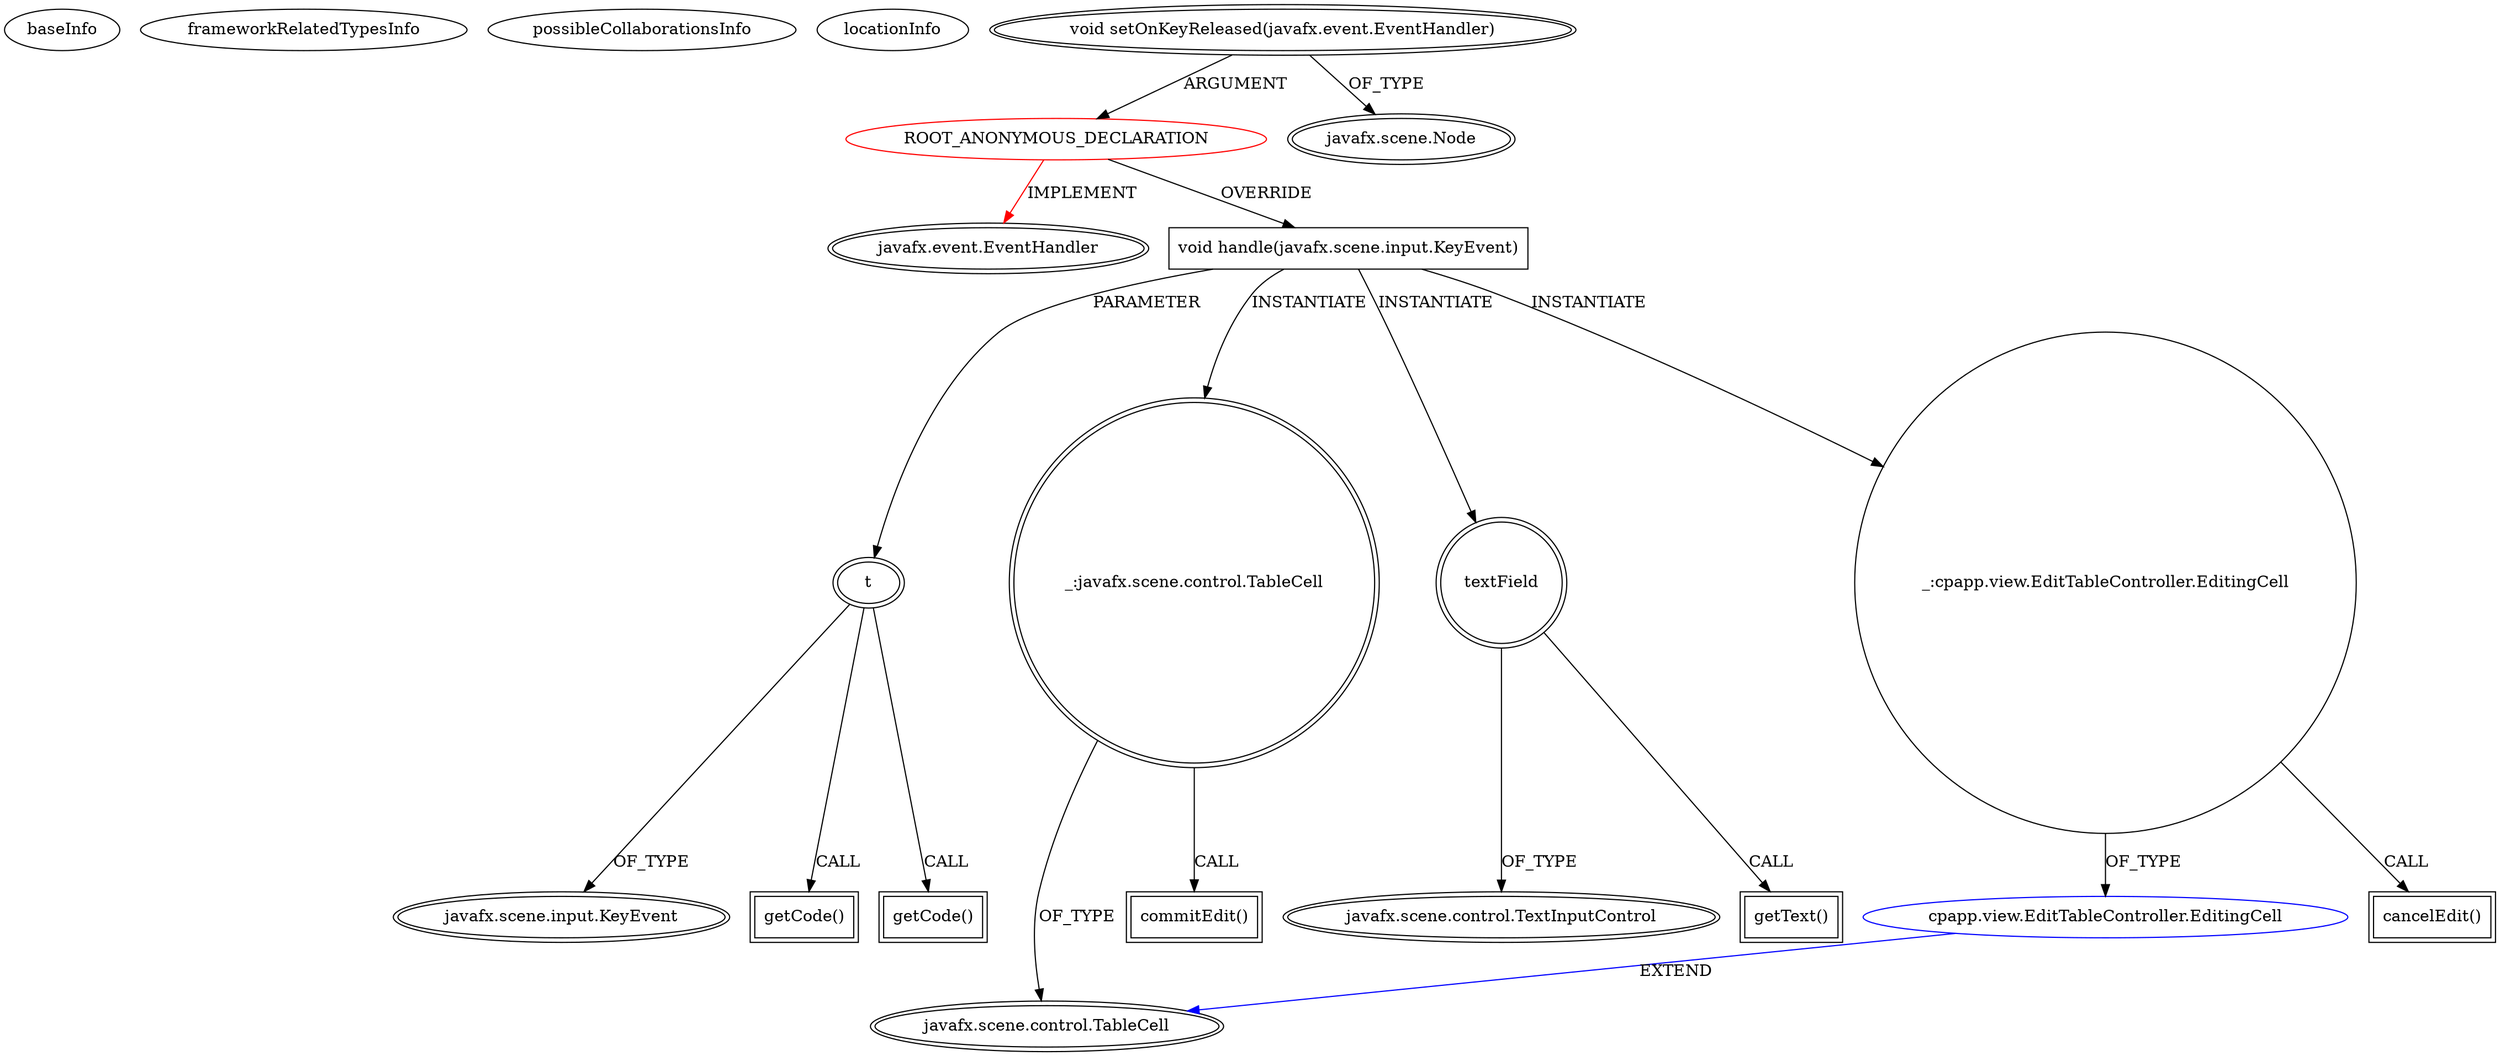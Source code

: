 digraph {
baseInfo[graphId=2756,category="extension_graph",isAnonymous=true,possibleRelation=true]
frameworkRelatedTypesInfo[0="javafx.event.EventHandler"]
possibleCollaborationsInfo[0="2756~OVERRIDING_METHOD_DECLARATION-METHOD_CALL-~javafx.event.EventHandler ~javafx.scene.control.TableCell ~true~false"]
locationInfo[projectName="gleba-cppoints",filePath="/gleba-cppoints/cppoints-master/src/cpapp/view/EditTableController.java",contextSignature="void createTextField()",graphId="2756"]
0[label="ROOT_ANONYMOUS_DECLARATION",vertexType="ROOT_ANONYMOUS_DECLARATION",isFrameworkType=false,color=red]
1[label="javafx.event.EventHandler",vertexType="FRAMEWORK_INTERFACE_TYPE",isFrameworkType=true,peripheries=2]
2[label="void setOnKeyReleased(javafx.event.EventHandler)",vertexType="OUTSIDE_CALL",isFrameworkType=true,peripheries=2]
3[label="javafx.scene.Node",vertexType="FRAMEWORK_CLASS_TYPE",isFrameworkType=true,peripheries=2]
4[label="void handle(javafx.scene.input.KeyEvent)",vertexType="OVERRIDING_METHOD_DECLARATION",isFrameworkType=false,shape=box]
5[label="t",vertexType="PARAMETER_DECLARATION",isFrameworkType=true,peripheries=2]
6[label="javafx.scene.input.KeyEvent",vertexType="FRAMEWORK_CLASS_TYPE",isFrameworkType=true,peripheries=2]
8[label="getCode()",vertexType="INSIDE_CALL",isFrameworkType=true,peripheries=2,shape=box]
9[label="_:javafx.scene.control.TableCell",vertexType="VARIABLE_EXPRESION",isFrameworkType=true,peripheries=2,shape=circle]
11[label="javafx.scene.control.TableCell",vertexType="FRAMEWORK_CLASS_TYPE",isFrameworkType=true,peripheries=2]
10[label="commitEdit()",vertexType="INSIDE_CALL",isFrameworkType=true,peripheries=2,shape=box]
12[label="textField",vertexType="VARIABLE_EXPRESION",isFrameworkType=true,peripheries=2,shape=circle]
14[label="javafx.scene.control.TextInputControl",vertexType="FRAMEWORK_CLASS_TYPE",isFrameworkType=true,peripheries=2]
13[label="getText()",vertexType="INSIDE_CALL",isFrameworkType=true,peripheries=2,shape=box]
16[label="getCode()",vertexType="INSIDE_CALL",isFrameworkType=true,peripheries=2,shape=box]
17[label="_:cpapp.view.EditTableController.EditingCell",vertexType="VARIABLE_EXPRESION",isFrameworkType=false,shape=circle]
19[label="cpapp.view.EditTableController.EditingCell",vertexType="REFERENCE_CLIENT_CLASS_DECLARATION",isFrameworkType=false,color=blue]
18[label="cancelEdit()",vertexType="INSIDE_CALL",isFrameworkType=true,peripheries=2,shape=box]
0->1[label="IMPLEMENT",color=red]
2->0[label="ARGUMENT"]
2->3[label="OF_TYPE"]
0->4[label="OVERRIDE"]
5->6[label="OF_TYPE"]
4->5[label="PARAMETER"]
5->8[label="CALL"]
4->9[label="INSTANTIATE"]
9->11[label="OF_TYPE"]
9->10[label="CALL"]
4->12[label="INSTANTIATE"]
12->14[label="OF_TYPE"]
12->13[label="CALL"]
5->16[label="CALL"]
4->17[label="INSTANTIATE"]
19->11[label="EXTEND",color=blue]
17->19[label="OF_TYPE"]
17->18[label="CALL"]
}
